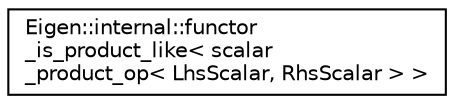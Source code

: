 digraph "Graphical Class Hierarchy"
{
  edge [fontname="Helvetica",fontsize="10",labelfontname="Helvetica",labelfontsize="10"];
  node [fontname="Helvetica",fontsize="10",shape=record];
  rankdir="LR";
  Node1 [label="Eigen::internal::functor\l_is_product_like\< scalar\l_product_op\< LhsScalar, RhsScalar \> \>",height=0.2,width=0.4,color="black", fillcolor="white", style="filled",URL="$struct_eigen_1_1internal_1_1functor__is__product__like_3_01scalar__product__op_3_01_lhs_scalar_00_01_rhs_scalar_01_4_01_4.html"];
}
